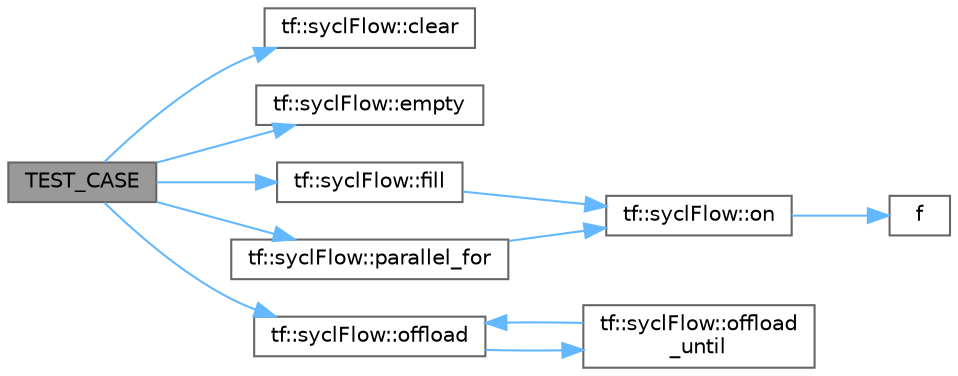 digraph "TEST_CASE"
{
 // LATEX_PDF_SIZE
  bgcolor="transparent";
  edge [fontname=Helvetica,fontsize=10,labelfontname=Helvetica,labelfontsize=10];
  node [fontname=Helvetica,fontsize=10,shape=box,height=0.2,width=0.4];
  rankdir="LR";
  Node1 [id="Node000001",label="TEST_CASE",height=0.2,width=0.4,color="gray40", fillcolor="grey60", style="filled", fontcolor="black",tooltip=" "];
  Node1 -> Node2 [id="edge1_Node000001_Node000002",color="steelblue1",style="solid",tooltip=" "];
  Node2 [id="Node000002",label="tf::syclFlow::clear",height=0.2,width=0.4,color="grey40", fillcolor="white", style="filled",URL="$classtf_1_1sycl_flow.html#a4d07f698f4defa3f8c0600c5c2f64c1c",tooltip="clear the associated graph"];
  Node1 -> Node3 [id="edge2_Node000001_Node000003",color="steelblue1",style="solid",tooltip=" "];
  Node3 [id="Node000003",label="tf::syclFlow::empty",height=0.2,width=0.4,color="grey40", fillcolor="white", style="filled",URL="$classtf_1_1sycl_flow.html#a0e33d2d4f26e52a55690d17f77d467b0",tooltip="queries the emptiness of the graph"];
  Node1 -> Node4 [id="edge3_Node000001_Node000004",color="steelblue1",style="solid",tooltip=" "];
  Node4 [id="Node000004",label="tf::syclFlow::fill",height=0.2,width=0.4,color="grey40", fillcolor="white", style="filled",URL="$classtf_1_1sycl_flow.html#a628843c986d60bea61eca8c48028159e",tooltip="creates a fill task that fills typed data with the given value"];
  Node4 -> Node5 [id="edge4_Node000004_Node000005",color="steelblue1",style="solid",tooltip=" "];
  Node5 [id="Node000005",label="tf::syclFlow::on",height=0.2,width=0.4,color="grey40", fillcolor="white", style="filled",URL="$classtf_1_1sycl_flow.html#a20b79581d27eaed2812ffb14dc821a64",tooltip="creates a task that launches the given command group function object"];
  Node5 -> Node6 [id="edge5_Node000005_Node000006",color="steelblue1",style="solid",tooltip=" "];
  Node6 [id="Node000006",label="f",height=0.2,width=0.4,color="grey40", fillcolor="white", style="filled",URL="$cxx11__tensor__map_8cpp.html#a7f507fea02198f6cb81c86640c7b1a4e",tooltip=" "];
  Node1 -> Node7 [id="edge6_Node000001_Node000007",color="steelblue1",style="solid",tooltip=" "];
  Node7 [id="Node000007",label="tf::syclFlow::offload",height=0.2,width=0.4,color="grey40", fillcolor="white", style="filled",URL="$classtf_1_1sycl_flow.html#a2928c2edc466dd625741080c147de4ef",tooltip="offloads the syclFlow and executes it once"];
  Node7 -> Node8 [id="edge7_Node000007_Node000008",color="steelblue1",style="solid",tooltip=" "];
  Node8 [id="Node000008",label="tf::syclFlow::offload\l_until",height=0.2,width=0.4,color="grey40", fillcolor="white", style="filled",URL="$classtf_1_1sycl_flow.html#a1b033143bcfd857b45a2c2bad213b769",tooltip="offloads the syclFlow onto a GPU and repeatedly runs it until the predicate becomes true"];
  Node8 -> Node7 [id="edge8_Node000008_Node000007",color="steelblue1",style="solid",tooltip=" "];
  Node1 -> Node9 [id="edge9_Node000001_Node000009",color="steelblue1",style="solid",tooltip=" "];
  Node9 [id="Node000009",label="tf::syclFlow::parallel_for",height=0.2,width=0.4,color="grey40", fillcolor="white", style="filled",URL="$classtf_1_1sycl_flow.html#ae42b1da441d5696dc589ee9ee89b9deb",tooltip="creates a kernel task"];
  Node9 -> Node5 [id="edge10_Node000009_Node000005",color="steelblue1",style="solid",tooltip=" "];
}
